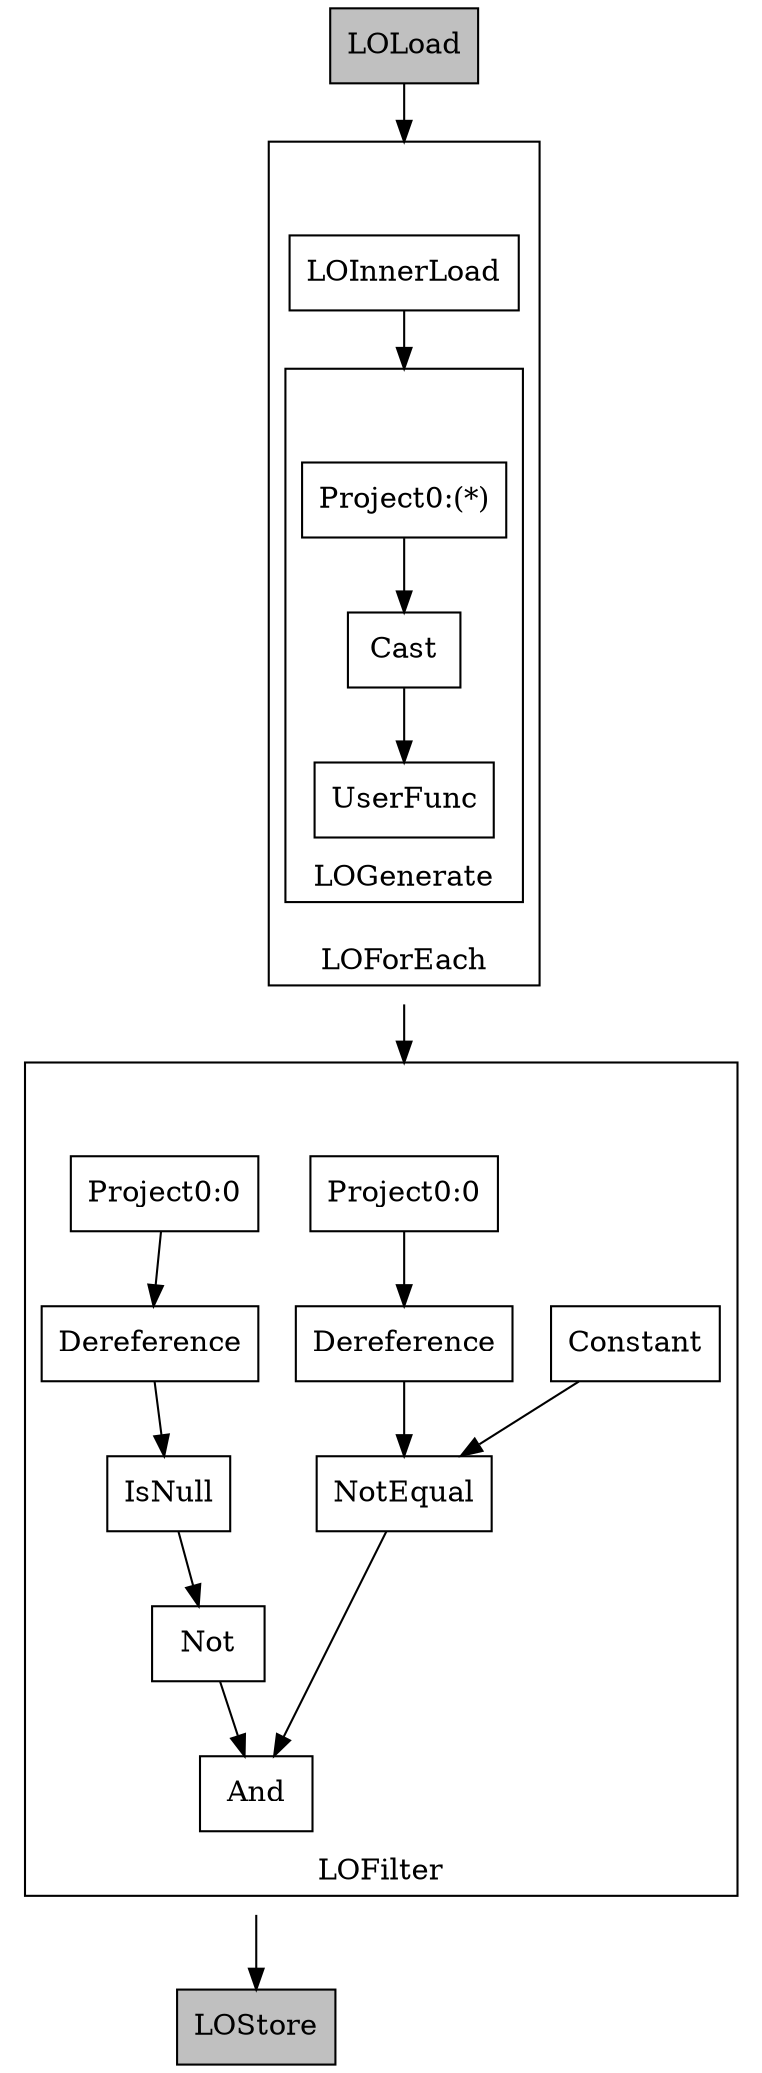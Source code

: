 #-----------------------------------------------
# New Logical Plan:
#-----------------------------------------------
digraph plan {
compound=true;
node [shape=rect];
s1428983720_in [label="", style=invis, height=0, width=0];
s1428983720_out [label="", style=invis, height=0, width=0];
subgraph cluster_1428983720 {
label="LOFilter"labelloc=b;
551650281 [label="Not"];
1408732008 [label="IsNull"];
328588635 [label="Dereference"];
162291475 [label="Project0:0"];
674278977 [label="NotEqual"];
1699295490 [label="Dereference"];
899368668 [label="Project0:0"];
335561220 [label="Constant"];
2020350594 [label="And"];
1408732008 -> 551650281
328588635 -> 1408732008
162291475 -> 328588635
1699295490 -> 674278977
335561220 -> 674278977
899368668 -> 1699295490
551650281 -> 2020350594
674278977 -> 2020350594
s1428983720_in -> 162291475 [style=invis];
s1428983720_in -> 899368668 [style=invis];
s1428983720_in -> 335561220 [style=invis];
};
2020350594 -> s1428983720_out [style=invis];
2035159355 [label="LOLoad", style="filled", fillcolor="gray"];
1763929301 [label="LOStore", style="filled", fillcolor="gray"];
s60102860_in [label="", style=invis, height=0, width=0];
s60102860_out [label="", style=invis, height=0, width=0];
subgraph cluster_60102860 {
label="LOForEach"labelloc=b;
s953169274_in [label="", style=invis, height=0, width=0];
s953169274_out [label="", style=invis, height=0, width=0];
subgraph cluster_953169274 {
label="LOGenerate"labelloc=b;
897761586 [label="UserFunc"];
458872080 [label="Project0:(*)"];
649272183 [label="Cast"];
649272183 -> 897761586
458872080 -> 649272183
s953169274_in -> 458872080 [style=invis];
};
897761586 -> s953169274_out [style=invis];
1835465145 [label="LOInnerLoad"];
1835465145 -> s953169274_in [lhead=cluster_953169274]
s60102860_in -> 1835465145 [style=invis];
};
s953169274_out -> s60102860_out [style=invis];
s1428983720_out -> 1763929301
2035159355 -> s60102860_in [lhead=cluster_60102860]
s60102860_out -> s1428983720_in [lhead=cluster_1428983720]
}
#-----------------------------------------------
# Physical Plan:
#-----------------------------------------------
digraph plan {
compound=true;
node [shape=rect];
1923940087 [label="page: Load(file:///Users/kyoungrok/Documents/workspace/PigPageRank/xml-wiki,\norg.apache.pig.builtin.PigStorage)", style="filled", fillcolor="gray"];
487399362 [label="page_info: Store(fakefile,\norg.apache.pig.builtin.PigStorage)", style="filled", fillcolor="gray"];
s1923940092_in [label="", style=invis, height=0, width=0];
s1923940092_out [label="", style=invis, height=0, width=0];
subgraph cluster_1923940092 {
label="parse: New For Each(false)[bag]"labelloc=b;
1923940090 [label="POUserFunc(myudfs.ExtractPageInfo)[tuple]"];
1923940088 [label="Project[bytearray][0]"];
1923940089 [label="Cast[chararray]"];
1923940088 -> 1923940089
1923940089 -> 1923940090
s1923940092_in -> 1923940088 [style=invis];
};
1923940090 -> s1923940092_out [style=invis];
s1923940093_in [label="", style=invis, height=0, width=0];
s1923940093_out [label="", style=invis, height=0, width=0];
subgraph cluster_1923940093 {
label="page_info: Filter[bag]"labelloc=b;
487399368 [label="Not[boolean]"];
487399367 [label="Project[tuple][0]"];
487399366 [label="Project[int][3]"];
487399365 [label="Constant(0)"];
487399364 [label="Not Equal To[boolean]"];
1923940094 [label="Project[tuple][0]"];
487399363 [label="And[boolean]"];
1923940095 [label="Project[chararray][1]"];
1923940096 [label="POIsNull[boolean]"];
487399368 -> 487399363
487399367 -> 487399366
487399366 -> 487399364
487399365 -> 487399364
487399364 -> 487399363
1923940094 -> 1923940095
1923940095 -> 1923940096
1923940096 -> 487399368
s1923940093_in -> 487399367 [style=invis];
s1923940093_in -> 487399365 [style=invis];
s1923940093_in -> 1923940094 [style=invis];
};
487399363 -> s1923940093_out [style=invis];
1923940087 -> s1923940092_in [lhead=cluster_1923940092]
s1923940092_out -> s1923940093_in [lhead=cluster_1923940093]
s1923940093_out -> 487399362
}

#--------------------------------------------------
# Map Reduce Plan                                  
#--------------------------------------------------
digraph plan {
compound=true;
node [shape=rect];
s487399361_in [label="", style=invis, height=0, width=0];
s487399361_out [label="", style=invis, height=0, width=0];
subgraph cluster_487399361 {
label="Map, Global Sort: false"; style="filled"; fillcolor="#EEEEEE"labelloc=b;
s0_in [label="", style=invis, height=0, width=0];
s0_out [label="", style=invis, height=0, width=0];
subgraph cluster_0 {
label="Map"; style="filled"; fillcolor="white"labelloc=b;
1923940087 [label="page: Load(file:///Users/kyoungrok/Documents/workspace/PigPageRank/xml-wiki,\norg.apache.pig.builtin.PigStorage)", style="filled", fillcolor="gray"];
487399362 [label="page_info: Store(fakefile,\norg.apache.pig.builtin.PigStorage)", style="filled", fillcolor="gray"];
s1923940092_in [label="", style=invis, height=0, width=0];
s1923940092_out [label="", style=invis, height=0, width=0];
subgraph cluster_1923940092 {
label="parse: New For Each(false)[bag]"labelloc=b;
1923940090 [label="POUserFunc(myudfs.ExtractPageInfo)[tuple]"];
1923940088 [label="Project[bytearray][0]"];
1923940089 [label="Cast[chararray]"];
1923940088 -> 1923940089
1923940089 -> 1923940090
s1923940092_in -> 1923940088 [style=invis];
};
1923940090 -> s1923940092_out [style=invis];
s1923940093_in [label="", style=invis, height=0, width=0];
s1923940093_out [label="", style=invis, height=0, width=0];
subgraph cluster_1923940093 {
label="page_info: Filter[bag]"labelloc=b;
487399368 [label="Not[boolean]"];
487399367 [label="Project[tuple][0]"];
487399366 [label="Project[int][3]"];
487399365 [label="Constant(0)"];
487399364 [label="Not Equal To[boolean]"];
1923940094 [label="Project[tuple][0]"];
487399363 [label="And[boolean]"];
1923940095 [label="Project[chararray][1]"];
1923940096 [label="POIsNull[boolean]"];
487399368 -> 487399363
487399367 -> 487399366
487399366 -> 487399364
487399365 -> 487399364
487399364 -> 487399363
1923940094 -> 1923940095
1923940095 -> 1923940096
1923940096 -> 487399368
s1923940093_in -> 487399367 [style=invis];
s1923940093_in -> 487399365 [style=invis];
s1923940093_in -> 1923940094 [style=invis];
};
487399363 -> s1923940093_out [style=invis];
1923940087 -> s1923940092_in [lhead=cluster_1923940092]
s1923940092_out -> s1923940093_in [lhead=cluster_1923940093]
s1923940093_out -> 487399362
s0_in -> 1923940087 [style=invis];
};
487399362 -> s0_out [style=invis];
s487399361_in -> s0_in [style=invis];
};
s0_out -> s487399361_out [style=invis];
}

